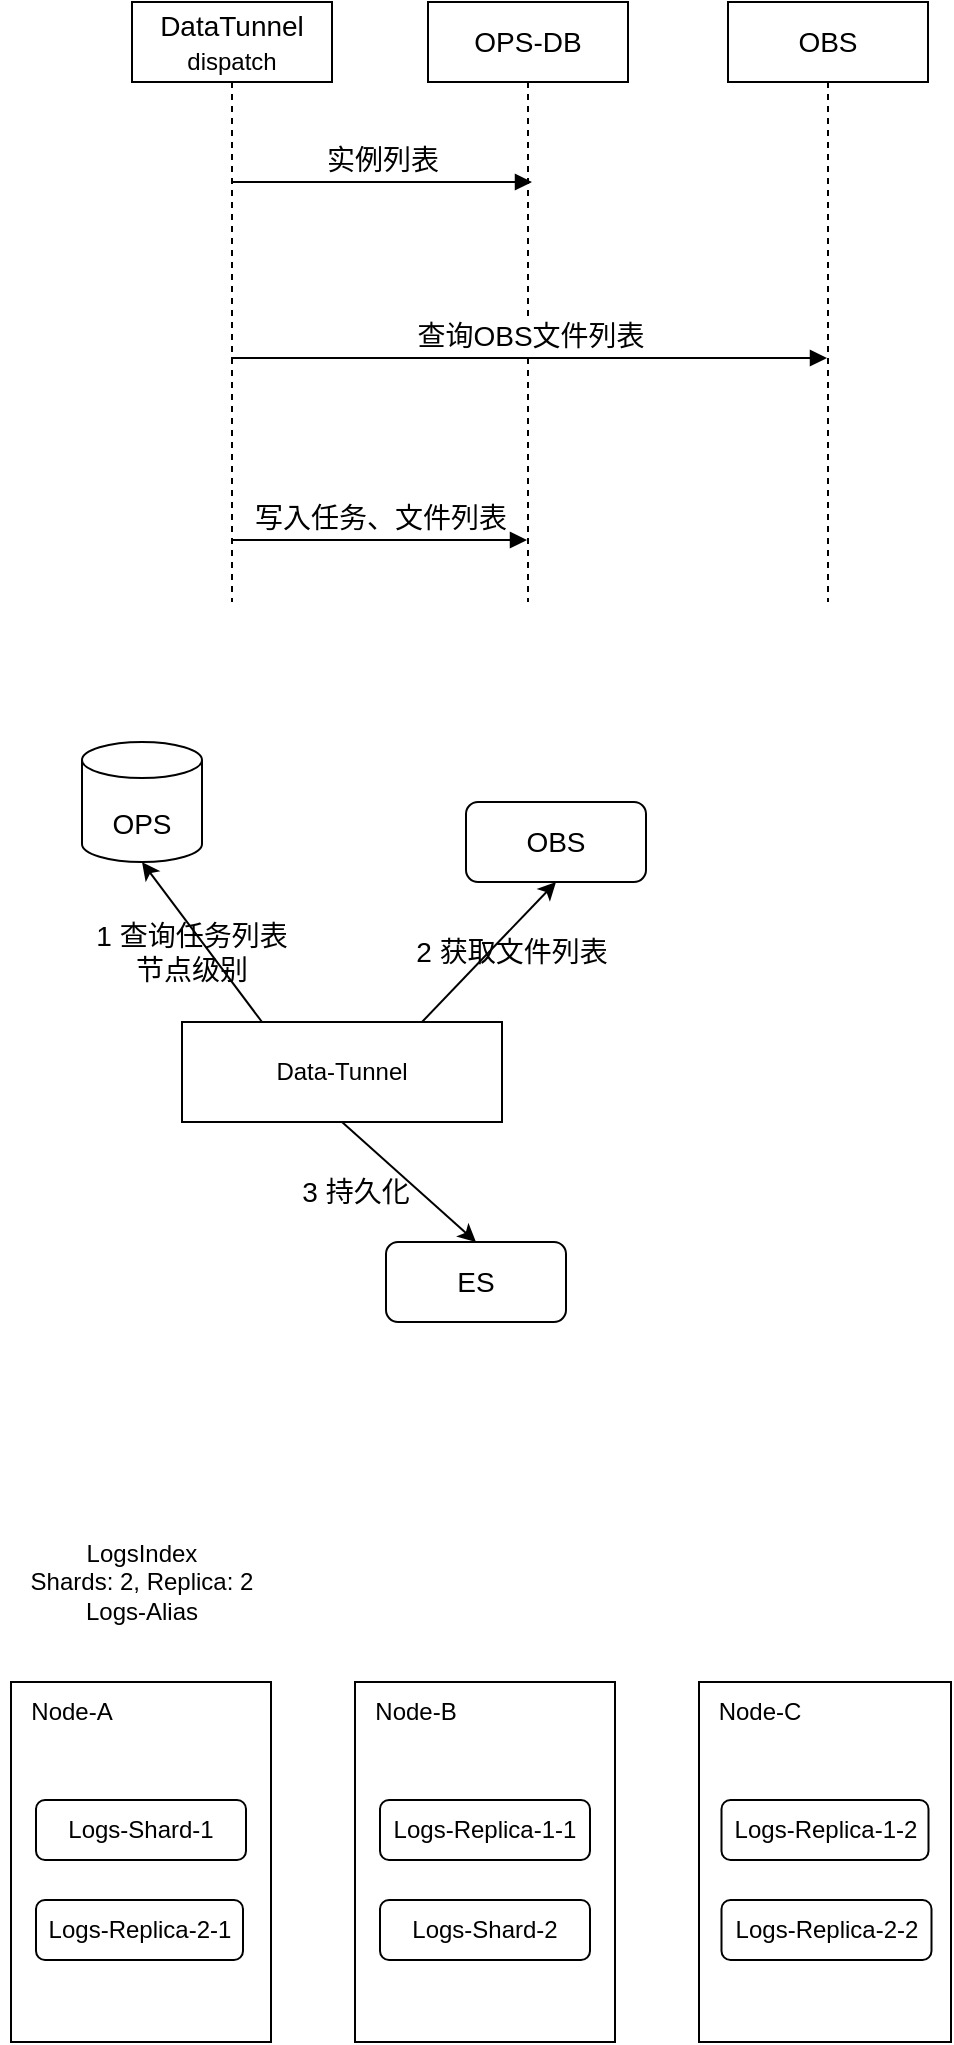 <mxfile version="20.0.1" type="github" pages="2">
  <diagram id="6Ef6SXUJIkwClmLpSIr-" name="基本概念">
    <mxGraphModel dx="2370" dy="1177" grid="1" gridSize="10" guides="1" tooltips="1" connect="1" arrows="1" fold="1" page="1" pageScale="1" pageWidth="827" pageHeight="1169" math="0" shadow="0">
      <root>
        <mxCell id="0" />
        <mxCell id="1" parent="0" />
        <mxCell id="J7ABB9_BUNGVXrfn_QlG-11" value="DataTunnel&lt;br&gt;&lt;font style=&quot;font-size: 12px;&quot;&gt;dispatch&lt;/font&gt;" style="shape=umlLifeline;perimeter=lifelinePerimeter;whiteSpace=wrap;html=1;container=1;collapsible=0;recursiveResize=0;outlineConnect=0;fontSize=14;" vertex="1" parent="1">
          <mxGeometry x="185" y="20" width="100" height="300" as="geometry" />
        </mxCell>
        <mxCell id="J7ABB9_BUNGVXrfn_QlG-12" value="OPS-DB" style="shape=umlLifeline;perimeter=lifelinePerimeter;whiteSpace=wrap;html=1;container=1;collapsible=0;recursiveResize=0;outlineConnect=0;fontSize=14;" vertex="1" parent="1">
          <mxGeometry x="333" y="20" width="100" height="300" as="geometry" />
        </mxCell>
        <mxCell id="J7ABB9_BUNGVXrfn_QlG-13" value="OBS" style="shape=umlLifeline;perimeter=lifelinePerimeter;whiteSpace=wrap;html=1;container=1;collapsible=0;recursiveResize=0;outlineConnect=0;fontSize=14;" vertex="1" parent="1">
          <mxGeometry x="483" y="20" width="100" height="300" as="geometry" />
        </mxCell>
        <mxCell id="J7ABB9_BUNGVXrfn_QlG-14" value="实例列表" style="html=1;verticalAlign=bottom;endArrow=block;rounded=0;fontSize=14;" edge="1" parent="1" source="J7ABB9_BUNGVXrfn_QlG-11">
          <mxGeometry width="80" relative="1" as="geometry">
            <mxPoint x="425" y="110" as="sourcePoint" />
            <mxPoint x="385" y="110" as="targetPoint" />
          </mxGeometry>
        </mxCell>
        <mxCell id="J7ABB9_BUNGVXrfn_QlG-15" value="查询OBS文件列表" style="html=1;verticalAlign=bottom;endArrow=block;rounded=0;fontSize=14;" edge="1" parent="1">
          <mxGeometry width="80" relative="1" as="geometry">
            <mxPoint x="234.5" y="198" as="sourcePoint" />
            <mxPoint x="532.5" y="198" as="targetPoint" />
          </mxGeometry>
        </mxCell>
        <mxCell id="J7ABB9_BUNGVXrfn_QlG-16" value="写入任务、文件列表" style="html=1;verticalAlign=bottom;endArrow=block;rounded=0;fontSize=14;" edge="1" parent="1" target="J7ABB9_BUNGVXrfn_QlG-12">
          <mxGeometry width="80" relative="1" as="geometry">
            <mxPoint x="234.5" y="289" as="sourcePoint" />
            <mxPoint x="385" y="289" as="targetPoint" />
          </mxGeometry>
        </mxCell>
        <mxCell id="J7ABB9_BUNGVXrfn_QlG-25" value="Data-Tunnel" style="rounded=0;whiteSpace=wrap;html=1;" vertex="1" parent="1">
          <mxGeometry x="210" y="530" width="160" height="50" as="geometry" />
        </mxCell>
        <mxCell id="J7ABB9_BUNGVXrfn_QlG-26" value="&lt;font style=&quot;font-size: 14px;&quot;&gt;OBS&lt;/font&gt;" style="rounded=1;whiteSpace=wrap;html=1;" vertex="1" parent="1">
          <mxGeometry x="352" y="420" width="90" height="40" as="geometry" />
        </mxCell>
        <mxCell id="J7ABB9_BUNGVXrfn_QlG-27" value="&lt;font style=&quot;font-size: 14px;&quot;&gt;OPS&lt;/font&gt;" style="shape=cylinder3;whiteSpace=wrap;html=1;boundedLbl=1;backgroundOutline=1;size=9;fontSize=24;" vertex="1" parent="1">
          <mxGeometry x="160" y="390" width="60" height="60" as="geometry" />
        </mxCell>
        <mxCell id="J7ABB9_BUNGVXrfn_QlG-28" value="" style="endArrow=classic;html=1;rounded=0;fontSize=14;entryX=0.5;entryY=1;entryDx=0;entryDy=0;entryPerimeter=0;exitX=0.25;exitY=0;exitDx=0;exitDy=0;" edge="1" parent="1" source="J7ABB9_BUNGVXrfn_QlG-25" target="J7ABB9_BUNGVXrfn_QlG-27">
          <mxGeometry width="50" height="50" relative="1" as="geometry">
            <mxPoint x="490" y="490" as="sourcePoint" />
            <mxPoint x="540" y="440" as="targetPoint" />
          </mxGeometry>
        </mxCell>
        <mxCell id="J7ABB9_BUNGVXrfn_QlG-29" value="1 查询任务列表&lt;br&gt;节点级别" style="text;html=1;strokeColor=none;fillColor=none;align=center;verticalAlign=middle;whiteSpace=wrap;rounded=0;fontSize=14;" vertex="1" parent="1">
          <mxGeometry x="160" y="480" width="110" height="30" as="geometry" />
        </mxCell>
        <mxCell id="J7ABB9_BUNGVXrfn_QlG-30" value="" style="endArrow=classic;html=1;rounded=0;fontSize=14;entryX=0.5;entryY=1;entryDx=0;entryDy=0;exitX=0.75;exitY=0;exitDx=0;exitDy=0;" edge="1" parent="1" source="J7ABB9_BUNGVXrfn_QlG-25" target="J7ABB9_BUNGVXrfn_QlG-26">
          <mxGeometry width="50" height="50" relative="1" as="geometry">
            <mxPoint x="330" y="520" as="sourcePoint" />
            <mxPoint x="540" y="530" as="targetPoint" />
          </mxGeometry>
        </mxCell>
        <mxCell id="J7ABB9_BUNGVXrfn_QlG-31" value="2 获取文件列表" style="text;html=1;strokeColor=none;fillColor=none;align=center;verticalAlign=middle;whiteSpace=wrap;rounded=0;fontSize=14;" vertex="1" parent="1">
          <mxGeometry x="320" y="480" width="110" height="30" as="geometry" />
        </mxCell>
        <mxCell id="J7ABB9_BUNGVXrfn_QlG-32" value="&lt;font style=&quot;font-size: 14px;&quot;&gt;ES&lt;/font&gt;" style="rounded=1;whiteSpace=wrap;html=1;" vertex="1" parent="1">
          <mxGeometry x="312" y="640" width="90" height="40" as="geometry" />
        </mxCell>
        <mxCell id="J7ABB9_BUNGVXrfn_QlG-33" value="3 持久化" style="text;html=1;strokeColor=none;fillColor=none;align=center;verticalAlign=middle;whiteSpace=wrap;rounded=0;fontSize=14;" vertex="1" parent="1">
          <mxGeometry x="242" y="600" width="110" height="30" as="geometry" />
        </mxCell>
        <mxCell id="J7ABB9_BUNGVXrfn_QlG-34" value="" style="endArrow=classic;html=1;rounded=0;fontSize=14;entryX=0.5;entryY=0;entryDx=0;entryDy=0;exitX=0.5;exitY=1;exitDx=0;exitDy=0;" edge="1" parent="1" source="J7ABB9_BUNGVXrfn_QlG-25" target="J7ABB9_BUNGVXrfn_QlG-32">
          <mxGeometry width="50" height="50" relative="1" as="geometry">
            <mxPoint x="340" y="540" as="sourcePoint" />
            <mxPoint x="407" y="470" as="targetPoint" />
          </mxGeometry>
        </mxCell>
        <mxCell id="g3qERzcOfBHlHsymraOp-1" value="" style="rounded=0;whiteSpace=wrap;html=1;" vertex="1" parent="1">
          <mxGeometry x="124.5" y="860" width="130" height="180" as="geometry" />
        </mxCell>
        <mxCell id="g3qERzcOfBHlHsymraOp-2" value="Node-A" style="text;html=1;strokeColor=none;fillColor=none;align=center;verticalAlign=middle;whiteSpace=wrap;rounded=0;" vertex="1" parent="1">
          <mxGeometry x="124.5" y="860" width="60" height="30" as="geometry" />
        </mxCell>
        <mxCell id="g3qERzcOfBHlHsymraOp-3" value="LogsIndex&lt;br&gt;Shards: 2, Replica: 2&lt;br&gt;Logs-Alias" style="text;html=1;strokeColor=none;fillColor=none;align=center;verticalAlign=middle;whiteSpace=wrap;rounded=0;" vertex="1" parent="1">
          <mxGeometry x="119.5" y="780" width="140" height="60" as="geometry" />
        </mxCell>
        <mxCell id="g3qERzcOfBHlHsymraOp-4" value="" style="rounded=0;whiteSpace=wrap;html=1;" vertex="1" parent="1">
          <mxGeometry x="296.5" y="860" width="130" height="180" as="geometry" />
        </mxCell>
        <mxCell id="g3qERzcOfBHlHsymraOp-5" value="Node-B" style="text;html=1;strokeColor=none;fillColor=none;align=center;verticalAlign=middle;whiteSpace=wrap;rounded=0;" vertex="1" parent="1">
          <mxGeometry x="296.5" y="860" width="60" height="30" as="geometry" />
        </mxCell>
        <mxCell id="g3qERzcOfBHlHsymraOp-6" value="Logs-Shard-1" style="rounded=1;whiteSpace=wrap;html=1;" vertex="1" parent="1">
          <mxGeometry x="137" y="919" width="105" height="30" as="geometry" />
        </mxCell>
        <mxCell id="g3qERzcOfBHlHsymraOp-7" value="" style="rounded=0;whiteSpace=wrap;html=1;" vertex="1" parent="1">
          <mxGeometry x="468.5" y="860" width="126" height="180" as="geometry" />
        </mxCell>
        <mxCell id="g3qERzcOfBHlHsymraOp-8" value="Node-C" style="text;html=1;strokeColor=none;fillColor=none;align=center;verticalAlign=middle;whiteSpace=wrap;rounded=0;" vertex="1" parent="1">
          <mxGeometry x="468.5" y="860" width="60" height="30" as="geometry" />
        </mxCell>
        <mxCell id="g3qERzcOfBHlHsymraOp-9" value="Logs-Replica-2-1" style="rounded=1;whiteSpace=wrap;html=1;" vertex="1" parent="1">
          <mxGeometry x="137" y="969" width="103.5" height="30" as="geometry" />
        </mxCell>
        <mxCell id="g3qERzcOfBHlHsymraOp-10" value="Logs-Replica-1-2" style="rounded=1;whiteSpace=wrap;html=1;" vertex="1" parent="1">
          <mxGeometry x="479.75" y="919" width="103.5" height="30" as="geometry" />
        </mxCell>
        <mxCell id="g3qERzcOfBHlHsymraOp-11" value="Logs-Replica-1-1" style="rounded=1;whiteSpace=wrap;html=1;" vertex="1" parent="1">
          <mxGeometry x="309" y="919" width="105" height="30" as="geometry" />
        </mxCell>
        <mxCell id="g3qERzcOfBHlHsymraOp-12" value="Logs-Shard-2" style="rounded=1;whiteSpace=wrap;html=1;" vertex="1" parent="1">
          <mxGeometry x="309" y="969" width="105" height="30" as="geometry" />
        </mxCell>
        <mxCell id="g3qERzcOfBHlHsymraOp-13" value="Logs-Replica-2-2" style="rounded=1;whiteSpace=wrap;html=1;" vertex="1" parent="1">
          <mxGeometry x="479.75" y="969" width="105" height="30" as="geometry" />
        </mxCell>
      </root>
    </mxGraphModel>
  </diagram>
  <diagram id="ety6GzUaWzLGjNR6wfjN" name="写入流程">
    <mxGraphModel dx="1422" dy="706" grid="1" gridSize="10" guides="1" tooltips="1" connect="1" arrows="1" fold="1" page="1" pageScale="1" pageWidth="827" pageHeight="1169" math="0" shadow="0">
      <root>
        <mxCell id="0" />
        <mxCell id="1" parent="0" />
        <mxCell id="vBjYf0XeIa-QB8WNCzNQ-1" value="&lt;font style=&quot;font-size: 24px;&quot;&gt;数据写入&lt;/font&gt;" style="rounded=0;whiteSpace=wrap;html=1;fillColor=#dae8fc;strokeColor=#6c8ebf;" parent="1" vertex="1">
          <mxGeometry x="309.44" y="20" width="133.71" height="60" as="geometry" />
        </mxCell>
        <mxCell id="uBwqjXRYKRhRdNdcchoJ-1" value="" style="rounded=1;whiteSpace=wrap;html=1;shadow=0;glass=0;sketch=0;fontSize=18;container=0;arcSize=9;fillColor=#fff2cc;strokeColor=#d6b656;" parent="1" vertex="1">
          <mxGeometry x="67.91" y="220" width="224.19" height="70" as="geometry" />
        </mxCell>
        <mxCell id="uBwqjXRYKRhRdNdcchoJ-2" value="Current data cannot be searched" style="text;html=1;strokeColor=none;fillColor=none;align=center;verticalAlign=middle;whiteSpace=wrap;rounded=0;shadow=0;glass=0;sketch=0;fontSize=14;container=0;" parent="1" vertex="1">
          <mxGeometry x="77.91" y="250" width="210" height="40" as="geometry" />
        </mxCell>
        <mxCell id="uBwqjXRYKRhRdNdcchoJ-3" value="&lt;font style=&quot;font-size: 24px&quot;&gt;&lt;b&gt;Buffer&lt;/b&gt;&lt;/font&gt;" style="text;html=1;strokeColor=none;fillColor=none;align=center;verticalAlign=middle;whiteSpace=wrap;rounded=0;shadow=0;glass=0;sketch=0;fontSize=14;container=0;" parent="1" vertex="1">
          <mxGeometry x="115.195" y="223.0" width="131.613" height="30" as="geometry" />
        </mxCell>
        <mxCell id="YKJ09xjwko8Qf0GW7CVx-1" value="" style="rounded=1;whiteSpace=wrap;html=1;shadow=0;glass=0;sketch=0;fontSize=18;container=0;arcSize=9;fillColor=#fff2cc;strokeColor=#d6b656;" parent="1" vertex="1">
          <mxGeometry x="443.15" y="220" width="224.19" height="70" as="geometry" />
        </mxCell>
        <mxCell id="YKJ09xjwko8Qf0GW7CVx-2" value="Keep Track of Recent Changes&lt;br&gt;(in case of failure)" style="text;html=1;strokeColor=none;fillColor=none;align=center;verticalAlign=middle;whiteSpace=wrap;rounded=0;shadow=0;glass=0;sketch=0;fontSize=14;container=0;" parent="1" vertex="1">
          <mxGeometry x="453.15" y="250" width="204.19" height="40" as="geometry" />
        </mxCell>
        <mxCell id="YKJ09xjwko8Qf0GW7CVx-3" value="&lt;font style=&quot;font-size: 24px&quot;&gt;&lt;b&gt;Translog&lt;/b&gt;&lt;/font&gt;" style="text;html=1;strokeColor=none;fillColor=none;align=center;verticalAlign=middle;whiteSpace=wrap;rounded=0;shadow=0;glass=0;sketch=0;fontSize=14;container=0;" parent="1" vertex="1">
          <mxGeometry x="489.435" y="223.0" width="131.613" height="30" as="geometry" />
        </mxCell>
        <mxCell id="YKJ09xjwko8Qf0GW7CVx-4" value="" style="endArrow=classic;html=1;rounded=0;fontSize=24;exitX=0.5;exitY=1;exitDx=0;exitDy=0;entryX=0.5;entryY=0;entryDx=0;entryDy=0;edgeStyle=orthogonalEdgeStyle;" parent="1" source="vBjYf0XeIa-QB8WNCzNQ-1" target="uBwqjXRYKRhRdNdcchoJ-1" edge="1">
          <mxGeometry width="50" height="50" relative="1" as="geometry">
            <mxPoint x="343.15" y="250" as="sourcePoint" />
            <mxPoint x="393.15" y="200" as="targetPoint" />
          </mxGeometry>
        </mxCell>
        <mxCell id="YKJ09xjwko8Qf0GW7CVx-5" value="" style="endArrow=classic;html=1;rounded=0;fontSize=24;entryX=0.5;entryY=0;entryDx=0;entryDy=0;edgeStyle=orthogonalEdgeStyle;exitX=0.5;exitY=1;exitDx=0;exitDy=0;" parent="1" source="vBjYf0XeIa-QB8WNCzNQ-1" target="YKJ09xjwko8Qf0GW7CVx-1" edge="1">
          <mxGeometry width="50" height="50" relative="1" as="geometry">
            <mxPoint x="183.15" y="220" as="sourcePoint" />
            <mxPoint x="190.251" y="230.0" as="targetPoint" />
            <Array as="points">
              <mxPoint x="376.15" y="150" />
              <mxPoint x="555.15" y="150" />
            </Array>
          </mxGeometry>
        </mxCell>
        <mxCell id="YKJ09xjwko8Qf0GW7CVx-7" value="保证数据可靠性，一致性要求不高场景可以优化，极端场景会丢失部分数据" style="text;html=1;strokeColor=none;fillColor=none;align=center;verticalAlign=middle;whiteSpace=wrap;rounded=0;fontSize=14;" parent="1" vertex="1">
          <mxGeometry x="439.39" y="160" width="250" height="40" as="geometry" />
        </mxCell>
        <mxCell id="Hf_Ad0sG6sOUvBqlIwYK-4" value="" style="rounded=1;whiteSpace=wrap;html=1;shadow=0;glass=0;sketch=0;fontSize=18;container=0;arcSize=9;fillColor=#fff2cc;strokeColor=#d6b656;" parent="1" vertex="1">
          <mxGeometry x="10" y="360" width="340" height="100" as="geometry" />
        </mxCell>
        <mxCell id="Hf_Ad0sG6sOUvBqlIwYK-5" value="Segment" style="rounded=1;whiteSpace=wrap;html=1;shadow=0;glass=0;sketch=0;fontSize=18;container=0;arcSize=9;fillColor=#fff2cc;strokeColor=#d6b656;" parent="1" vertex="1">
          <mxGeometry x="20.0" y="421" width="86.86" height="29" as="geometry" />
        </mxCell>
        <mxCell id="Hf_Ad0sG6sOUvBqlIwYK-6" value="Segment" style="rounded=1;whiteSpace=wrap;html=1;shadow=0;glass=0;sketch=0;fontSize=18;container=0;arcSize=9;fillColor=#fff2cc;strokeColor=#d6b656;" parent="1" vertex="1">
          <mxGeometry x="116.86" y="421" width="83.14" height="29" as="geometry" />
        </mxCell>
        <mxCell id="Hf_Ad0sG6sOUvBqlIwYK-7" value="Segment" style="rounded=1;whiteSpace=wrap;html=1;shadow=0;glass=0;sketch=0;fontSize=18;container=0;arcSize=9;fillColor=#fff2cc;strokeColor=#d6b656;" parent="1" vertex="1">
          <mxGeometry x="255.85" y="421" width="83.14" height="29" as="geometry" />
        </mxCell>
        <mxCell id="Hf_Ad0sG6sOUvBqlIwYK-8" value="&lt;font style=&quot;font-size: 21px;&quot;&gt;&lt;b&gt;... ...&lt;/b&gt;&lt;/font&gt;" style="text;html=1;strokeColor=none;fillColor=none;align=center;verticalAlign=middle;whiteSpace=wrap;rounded=0;fontSize=14;" parent="1" vertex="1">
          <mxGeometry x="197.66" y="414" width="60" height="30" as="geometry" />
        </mxCell>
        <mxCell id="Hf_Ad0sG6sOUvBqlIwYK-9" value="Make Documents Searchable（OS Cache）" style="text;html=1;strokeColor=none;fillColor=none;align=center;verticalAlign=middle;whiteSpace=wrap;rounded=0;shadow=0;glass=0;sketch=0;fontSize=14;container=0;" parent="1" vertex="1">
          <mxGeometry x="50.23" y="381" width="295.25" height="40" as="geometry" />
        </mxCell>
        <mxCell id="Hf_Ad0sG6sOUvBqlIwYK-10" value="" style="endArrow=classic;html=1;rounded=0;fontSize=24;exitX=0.5;exitY=1;exitDx=0;exitDy=0;entryX=0.5;entryY=0;entryDx=0;entryDy=0;" parent="1" source="uBwqjXRYKRhRdNdcchoJ-1" target="Hf_Ad0sG6sOUvBqlIwYK-4" edge="1">
          <mxGeometry width="50" height="50" relative="1" as="geometry">
            <mxPoint x="191.055" y="50" as="sourcePoint" />
            <mxPoint x="190.251" y="230" as="targetPoint" />
          </mxGeometry>
        </mxCell>
        <mxCell id="Hf_Ad0sG6sOUvBqlIwYK-11" value="默认每隔1秒生成一个Segment，此时可以被搜索，也是准实时的原因" style="text;html=1;strokeColor=none;fillColor=none;align=center;verticalAlign=middle;whiteSpace=wrap;rounded=0;fontSize=14;" parent="1" vertex="1">
          <mxGeometry x="182.1" y="300" width="220" height="40" as="geometry" />
        </mxCell>
        <mxCell id="LTWLjPx3-0J2L1Ws2s9t-1" value="&lt;font style=&quot;font-size: 24px&quot;&gt;&lt;b&gt;Refresh&lt;/b&gt;&lt;/font&gt;" style="text;html=1;strokeColor=none;fillColor=none;align=center;verticalAlign=middle;whiteSpace=wrap;rounded=0;shadow=0;glass=0;sketch=0;fontSize=14;container=0;" parent="1" vertex="1">
          <mxGeometry x="117.105" y="365" width="131.613" height="30" as="geometry" />
        </mxCell>
        <mxCell id="1eGuVwIJlSKcSeB0bl8v-1" value="" style="rounded=1;whiteSpace=wrap;html=1;shadow=0;glass=0;sketch=0;fontSize=18;container=0;arcSize=9;fillColor=#fff2cc;strokeColor=#d6b656;" parent="1" vertex="1">
          <mxGeometry x="90" y="530" width="180" height="70" as="geometry" />
        </mxCell>
        <mxCell id="1eGuVwIJlSKcSeB0bl8v-2" value="Store Changes to Disk" style="text;html=1;strokeColor=none;fillColor=none;align=center;verticalAlign=middle;whiteSpace=wrap;rounded=0;shadow=0;glass=0;sketch=0;fontSize=14;container=0;" parent="1" vertex="1">
          <mxGeometry x="77.91" y="560" width="204.19" height="40" as="geometry" />
        </mxCell>
        <mxCell id="1eGuVwIJlSKcSeB0bl8v-3" value="&lt;font style=&quot;font-size: 24px&quot;&gt;&lt;b&gt;Flush&lt;/b&gt;&lt;/font&gt;" style="text;html=1;strokeColor=none;fillColor=none;align=center;verticalAlign=middle;whiteSpace=wrap;rounded=0;shadow=0;glass=0;sketch=0;fontSize=14;container=0;" parent="1" vertex="1">
          <mxGeometry x="117.105" y="533" width="131.613" height="30" as="geometry" />
        </mxCell>
        <mxCell id="qylzhFjrRChoiUN6LMyh-1" value="" style="rounded=1;whiteSpace=wrap;html=1;shadow=0;glass=0;sketch=0;fontSize=18;container=0;arcSize=9;fillColor=#dae8fc;strokeColor=#6c8ebf;" parent="1" vertex="1">
          <mxGeometry x="430" y="530" width="150" height="70" as="geometry" />
        </mxCell>
        <mxCell id="qylzhFjrRChoiUN6LMyh-2" value="Optimize Segments" style="text;html=1;strokeColor=none;fillColor=none;align=center;verticalAlign=middle;whiteSpace=wrap;rounded=0;shadow=0;glass=0;sketch=0;fontSize=14;container=0;" parent="1" vertex="1">
          <mxGeometry x="402.1" y="557.95" width="204.19" height="40" as="geometry" />
        </mxCell>
        <mxCell id="qylzhFjrRChoiUN6LMyh-3" value="&lt;font style=&quot;font-size: 24px&quot;&gt;&lt;b&gt;Merge&lt;/b&gt;&lt;/font&gt;" style="text;html=1;strokeColor=none;fillColor=none;align=center;verticalAlign=middle;whiteSpace=wrap;rounded=0;shadow=0;glass=0;sketch=0;fontSize=14;container=0;" parent="1" vertex="1">
          <mxGeometry x="438.39" y="533" width="131.61" height="27.95" as="geometry" />
        </mxCell>
        <mxCell id="qylzhFjrRChoiUN6LMyh-4" value="" style="endArrow=classic;html=1;rounded=0;fontSize=24;exitX=0.5;exitY=1;exitDx=0;exitDy=0;entryX=0.5;entryY=0;entryDx=0;entryDy=0;" parent="1" source="Hf_Ad0sG6sOUvBqlIwYK-4" target="1eGuVwIJlSKcSeB0bl8v-1" edge="1">
          <mxGeometry width="50" height="50" relative="1" as="geometry">
            <mxPoint x="190.005" y="340" as="sourcePoint" />
            <mxPoint x="190.0" y="430" as="targetPoint" />
          </mxGeometry>
        </mxCell>
        <mxCell id="qylzhFjrRChoiUN6LMyh-5" value="" style="endArrow=classic;html=1;rounded=0;fontSize=24;exitX=1;exitY=0.5;exitDx=0;exitDy=0;entryX=0;entryY=0.5;entryDx=0;entryDy=0;" parent="1" source="1eGuVwIJlSKcSeB0bl8v-1" target="qylzhFjrRChoiUN6LMyh-1" edge="1">
          <mxGeometry width="50" height="50" relative="1" as="geometry">
            <mxPoint x="212.1" y="500" as="sourcePoint" />
            <mxPoint x="190.005" y="540" as="targetPoint" />
          </mxGeometry>
        </mxCell>
        <mxCell id="-pFSHD6bYM_6v9R8J1s4-1" value="" style="endArrow=classic;html=1;rounded=0;fontSize=24;exitX=0.5;exitY=1;exitDx=0;exitDy=0;entryX=0.5;entryY=0;entryDx=0;entryDy=0;edgeStyle=orthogonalEdgeStyle;" parent="1" source="YKJ09xjwko8Qf0GW7CVx-2" target="1eGuVwIJlSKcSeB0bl8v-1" edge="1">
          <mxGeometry width="50" height="50" relative="1" as="geometry">
            <mxPoint x="190.01" y="480" as="sourcePoint" />
            <mxPoint x="190.005" y="600" as="targetPoint" />
            <Array as="points">
              <mxPoint x="555.15" y="490" />
              <mxPoint x="180.15" y="490" />
            </Array>
          </mxGeometry>
        </mxCell>
        <mxCell id="-pFSHD6bYM_6v9R8J1s4-2" value="默认每隔30分钟或者超过指定大小强行将Segment文件写入磁盘，并清理之前的translog文件" style="text;html=1;strokeColor=none;fillColor=none;align=center;verticalAlign=middle;whiteSpace=wrap;rounded=0;fontSize=14;" parent="1" vertex="1">
          <mxGeometry x="483.15" y="395" width="220" height="55" as="geometry" />
        </mxCell>
        <mxCell id="-pFSHD6bYM_6v9R8J1s4-3" value="定期合并Segment文件，提高查询效率" style="text;html=1;strokeColor=none;fillColor=none;align=center;verticalAlign=middle;whiteSpace=wrap;rounded=0;fontSize=14;" parent="1" vertex="1">
          <mxGeometry x="320" y="590" width="270" height="60" as="geometry" />
        </mxCell>
      </root>
    </mxGraphModel>
  </diagram>
</mxfile>
